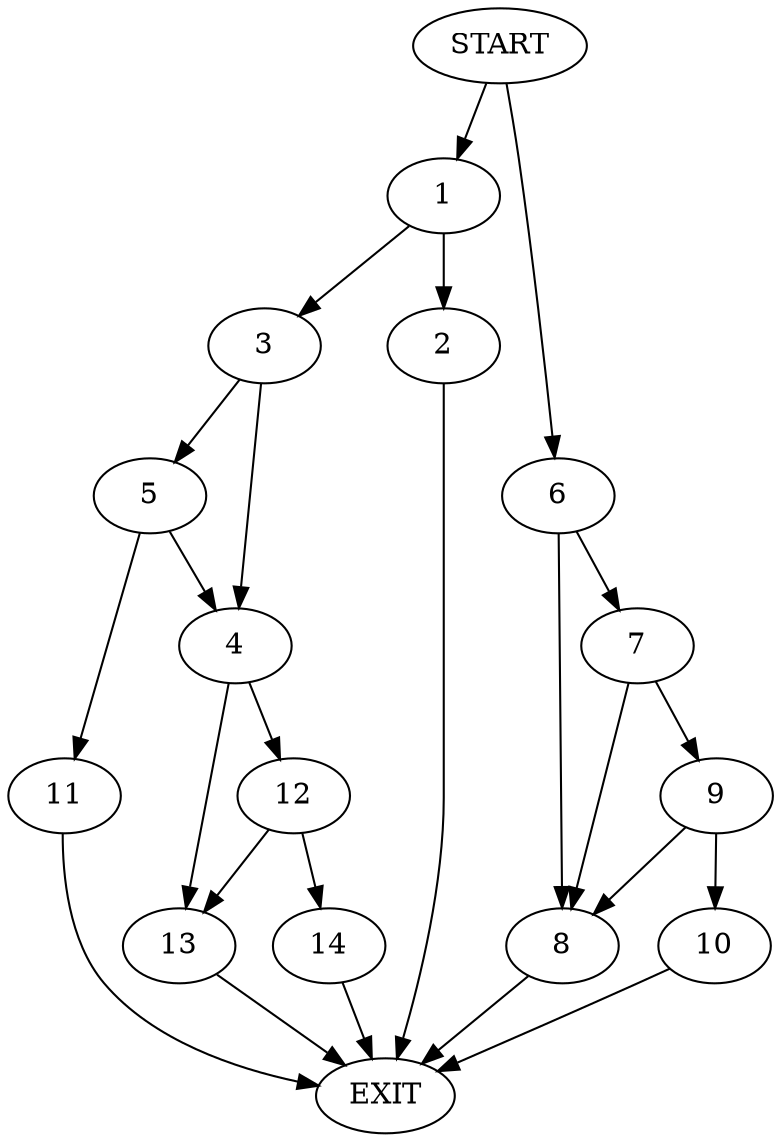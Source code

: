 digraph {
0 [label="START"]
15 [label="EXIT"]
0 -> 1
1 -> 2
1 -> 3
3 -> 4
3 -> 5
2 -> 15
0 -> 6
6 -> 7
6 -> 8
7 -> 9
7 -> 8
8 -> 15
9 -> 8
9 -> 10
10 -> 15
5 -> 4
5 -> 11
4 -> 12
4 -> 13
11 -> 15
12 -> 13
12 -> 14
13 -> 15
14 -> 15
}
